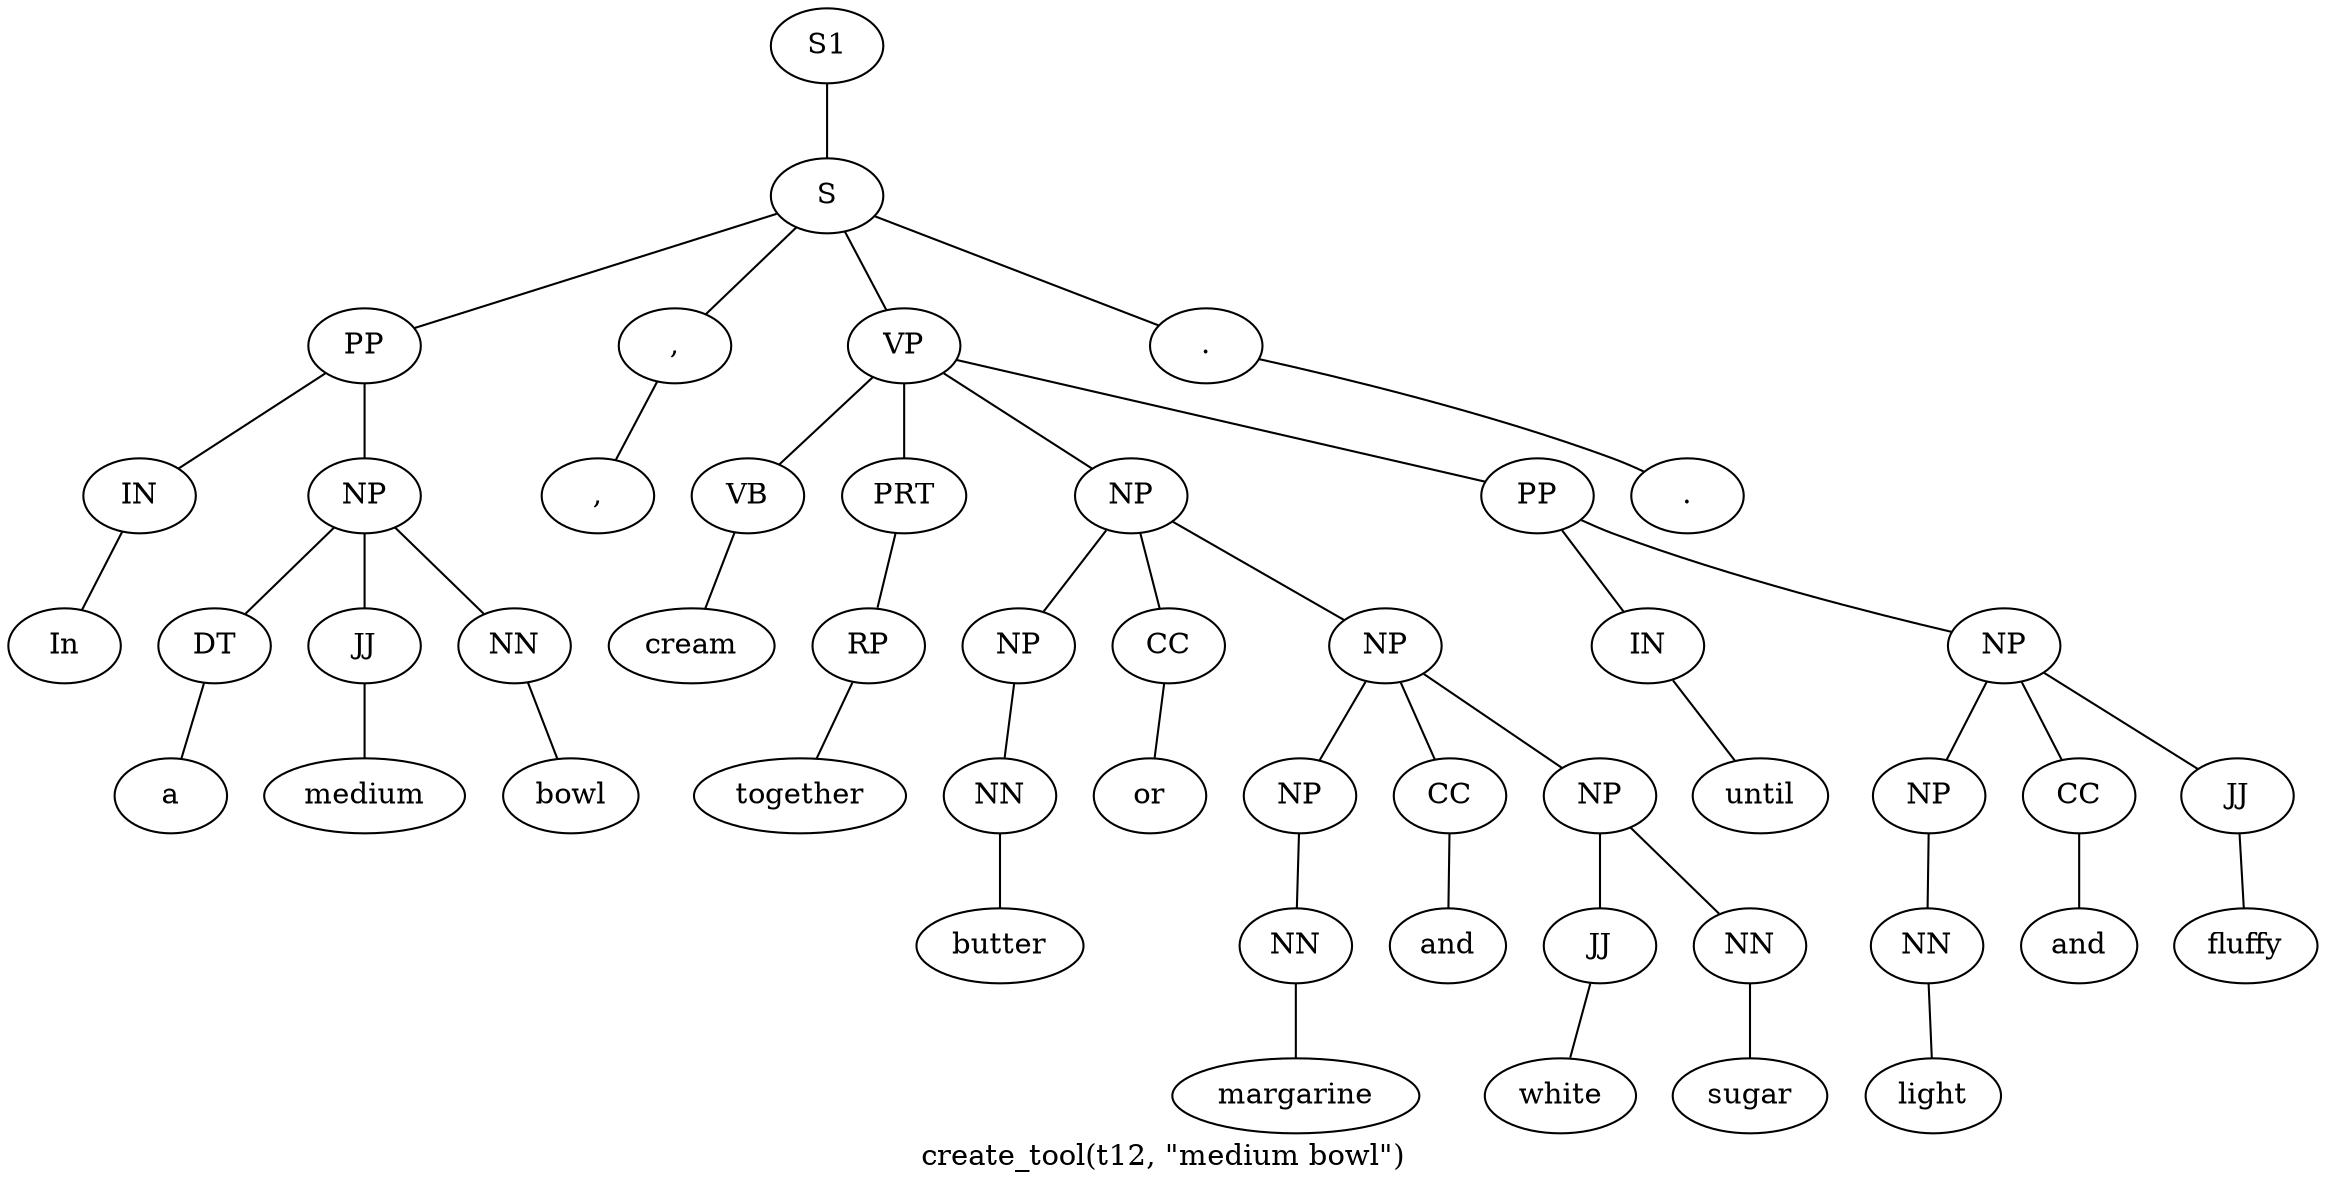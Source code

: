 graph SyntaxGraph {
	label = "create_tool(t12, \"medium bowl\")";
	Node0 [label="S1"];
	Node1 [label="S"];
	Node2 [label="PP"];
	Node3 [label="IN"];
	Node4 [label="In"];
	Node5 [label="NP"];
	Node6 [label="DT"];
	Node7 [label="a"];
	Node8 [label="JJ"];
	Node9 [label="medium"];
	Node10 [label="NN"];
	Node11 [label="bowl"];
	Node12 [label=","];
	Node13 [label=","];
	Node14 [label="VP"];
	Node15 [label="VB"];
	Node16 [label="cream"];
	Node17 [label="PRT"];
	Node18 [label="RP"];
	Node19 [label="together"];
	Node20 [label="NP"];
	Node21 [label="NP"];
	Node22 [label="NN"];
	Node23 [label="butter"];
	Node24 [label="CC"];
	Node25 [label="or"];
	Node26 [label="NP"];
	Node27 [label="NP"];
	Node28 [label="NN"];
	Node29 [label="margarine"];
	Node30 [label="CC"];
	Node31 [label="and"];
	Node32 [label="NP"];
	Node33 [label="JJ"];
	Node34 [label="white"];
	Node35 [label="NN"];
	Node36 [label="sugar"];
	Node37 [label="PP"];
	Node38 [label="IN"];
	Node39 [label="until"];
	Node40 [label="NP"];
	Node41 [label="NP"];
	Node42 [label="NN"];
	Node43 [label="light"];
	Node44 [label="CC"];
	Node45 [label="and"];
	Node46 [label="JJ"];
	Node47 [label="fluffy"];
	Node48 [label="."];
	Node49 [label="."];

	Node0 -- Node1;
	Node1 -- Node2;
	Node1 -- Node12;
	Node1 -- Node14;
	Node1 -- Node48;
	Node2 -- Node3;
	Node2 -- Node5;
	Node3 -- Node4;
	Node5 -- Node6;
	Node5 -- Node8;
	Node5 -- Node10;
	Node6 -- Node7;
	Node8 -- Node9;
	Node10 -- Node11;
	Node12 -- Node13;
	Node14 -- Node15;
	Node14 -- Node17;
	Node14 -- Node20;
	Node14 -- Node37;
	Node15 -- Node16;
	Node17 -- Node18;
	Node18 -- Node19;
	Node20 -- Node21;
	Node20 -- Node24;
	Node20 -- Node26;
	Node21 -- Node22;
	Node22 -- Node23;
	Node24 -- Node25;
	Node26 -- Node27;
	Node26 -- Node30;
	Node26 -- Node32;
	Node27 -- Node28;
	Node28 -- Node29;
	Node30 -- Node31;
	Node32 -- Node33;
	Node32 -- Node35;
	Node33 -- Node34;
	Node35 -- Node36;
	Node37 -- Node38;
	Node37 -- Node40;
	Node38 -- Node39;
	Node40 -- Node41;
	Node40 -- Node44;
	Node40 -- Node46;
	Node41 -- Node42;
	Node42 -- Node43;
	Node44 -- Node45;
	Node46 -- Node47;
	Node48 -- Node49;
}